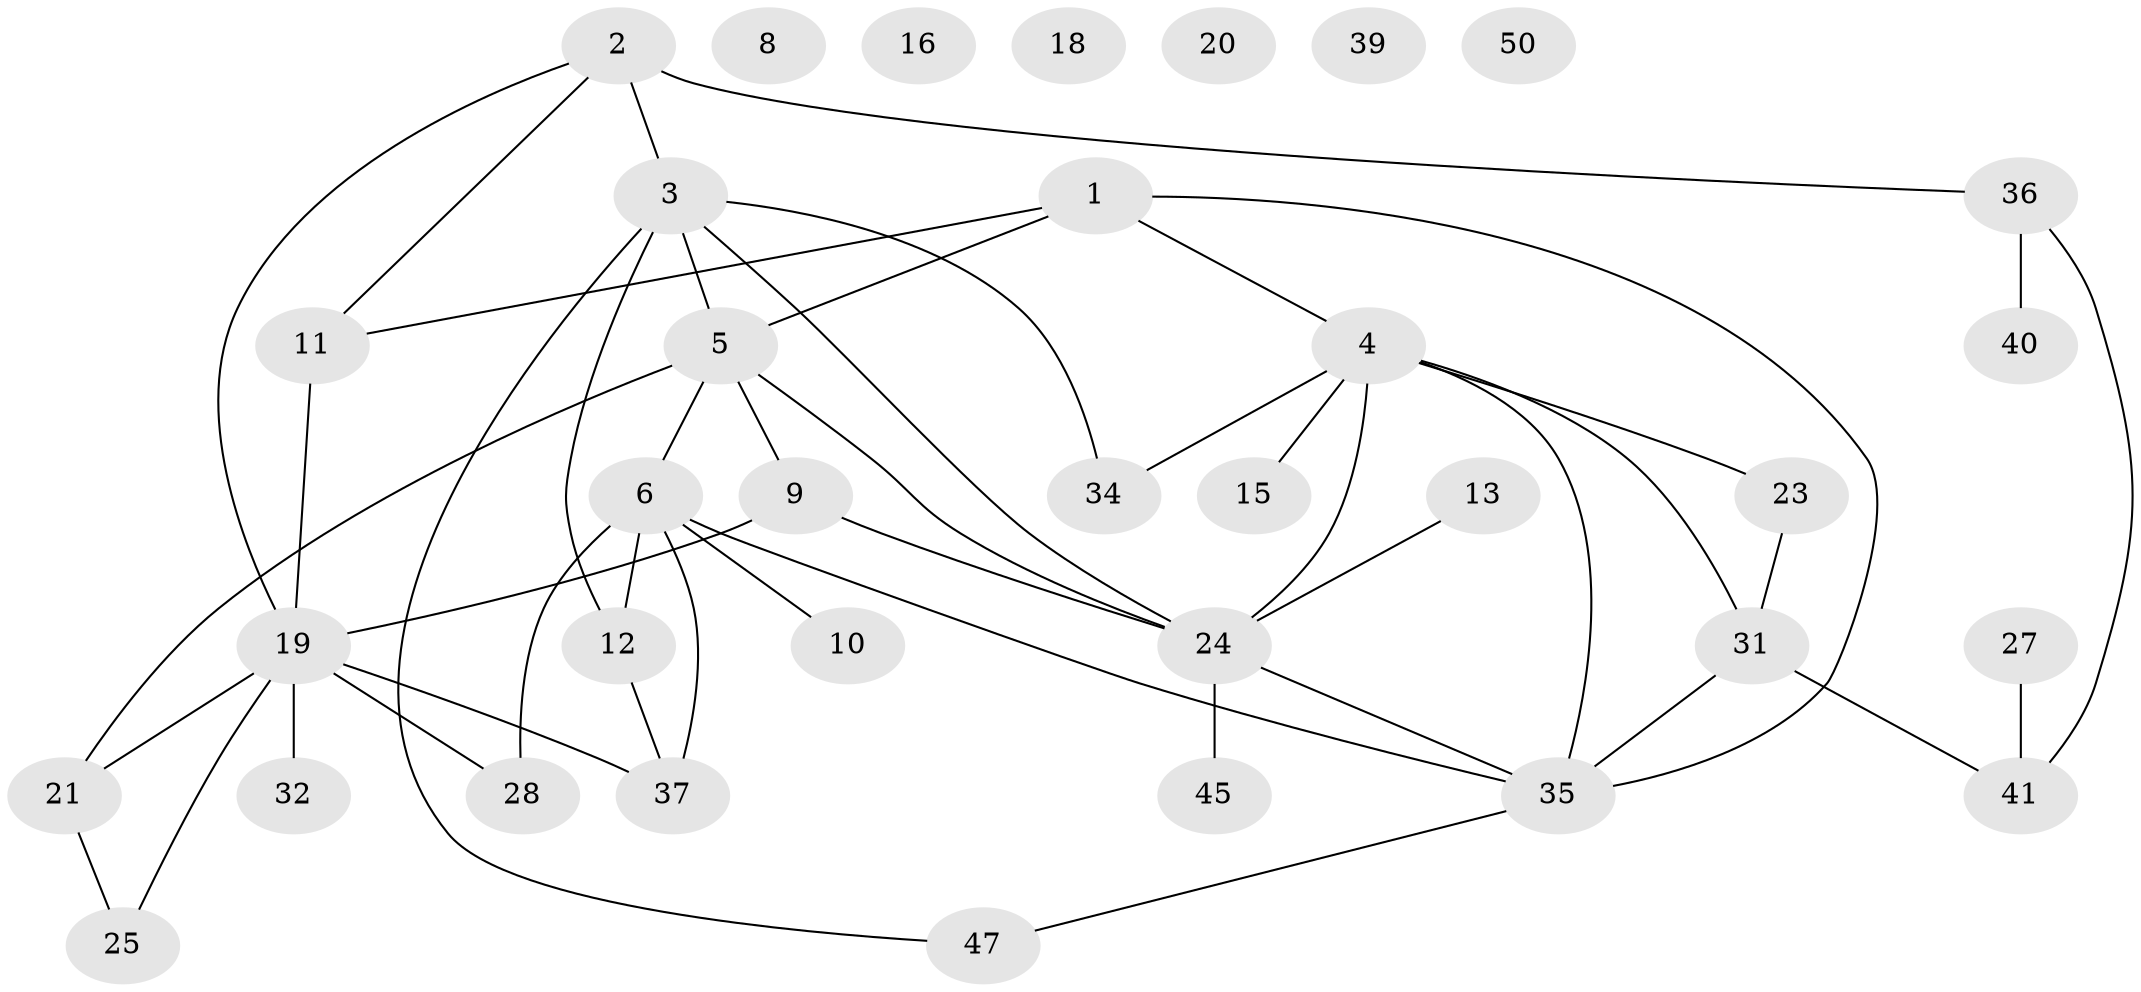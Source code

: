 // original degree distribution, {2: 0.18, 3: 0.22, 6: 0.1, 4: 0.1, 0: 0.12, 1: 0.24, 8: 0.02, 5: 0.02}
// Generated by graph-tools (version 1.1) at 2025/41/03/06/25 10:41:24]
// undirected, 35 vertices, 48 edges
graph export_dot {
graph [start="1"]
  node [color=gray90,style=filled];
  1 [super="+29"];
  2 [super="+44"];
  3 [super="+30"];
  4 [super="+17"];
  5 [super="+22"];
  6 [super="+7"];
  8;
  9;
  10;
  11;
  12 [super="+14"];
  13;
  15;
  16;
  18;
  19 [super="+26"];
  20;
  21;
  23 [super="+42"];
  24 [super="+33"];
  25 [super="+38"];
  27;
  28;
  31 [super="+43"];
  32;
  34;
  35 [super="+46"];
  36;
  37;
  39;
  40;
  41 [super="+49"];
  45;
  47 [super="+48"];
  50;
  1 -- 5;
  1 -- 11;
  1 -- 4;
  1 -- 35;
  2 -- 36;
  2 -- 11;
  2 -- 3;
  2 -- 19;
  3 -- 34;
  3 -- 5;
  3 -- 24;
  3 -- 12;
  3 -- 47;
  4 -- 24;
  4 -- 34;
  4 -- 23;
  4 -- 35;
  4 -- 15;
  4 -- 31;
  5 -- 9;
  5 -- 21;
  5 -- 24;
  5 -- 6;
  6 -- 10;
  6 -- 28;
  6 -- 35;
  6 -- 37;
  6 -- 12;
  9 -- 24;
  9 -- 19;
  11 -- 19;
  12 -- 37;
  13 -- 24;
  19 -- 32;
  19 -- 21;
  19 -- 37;
  19 -- 28;
  19 -- 25;
  21 -- 25;
  23 -- 31;
  24 -- 45;
  24 -- 35;
  27 -- 41;
  31 -- 35;
  31 -- 41;
  35 -- 47;
  36 -- 40;
  36 -- 41;
}

